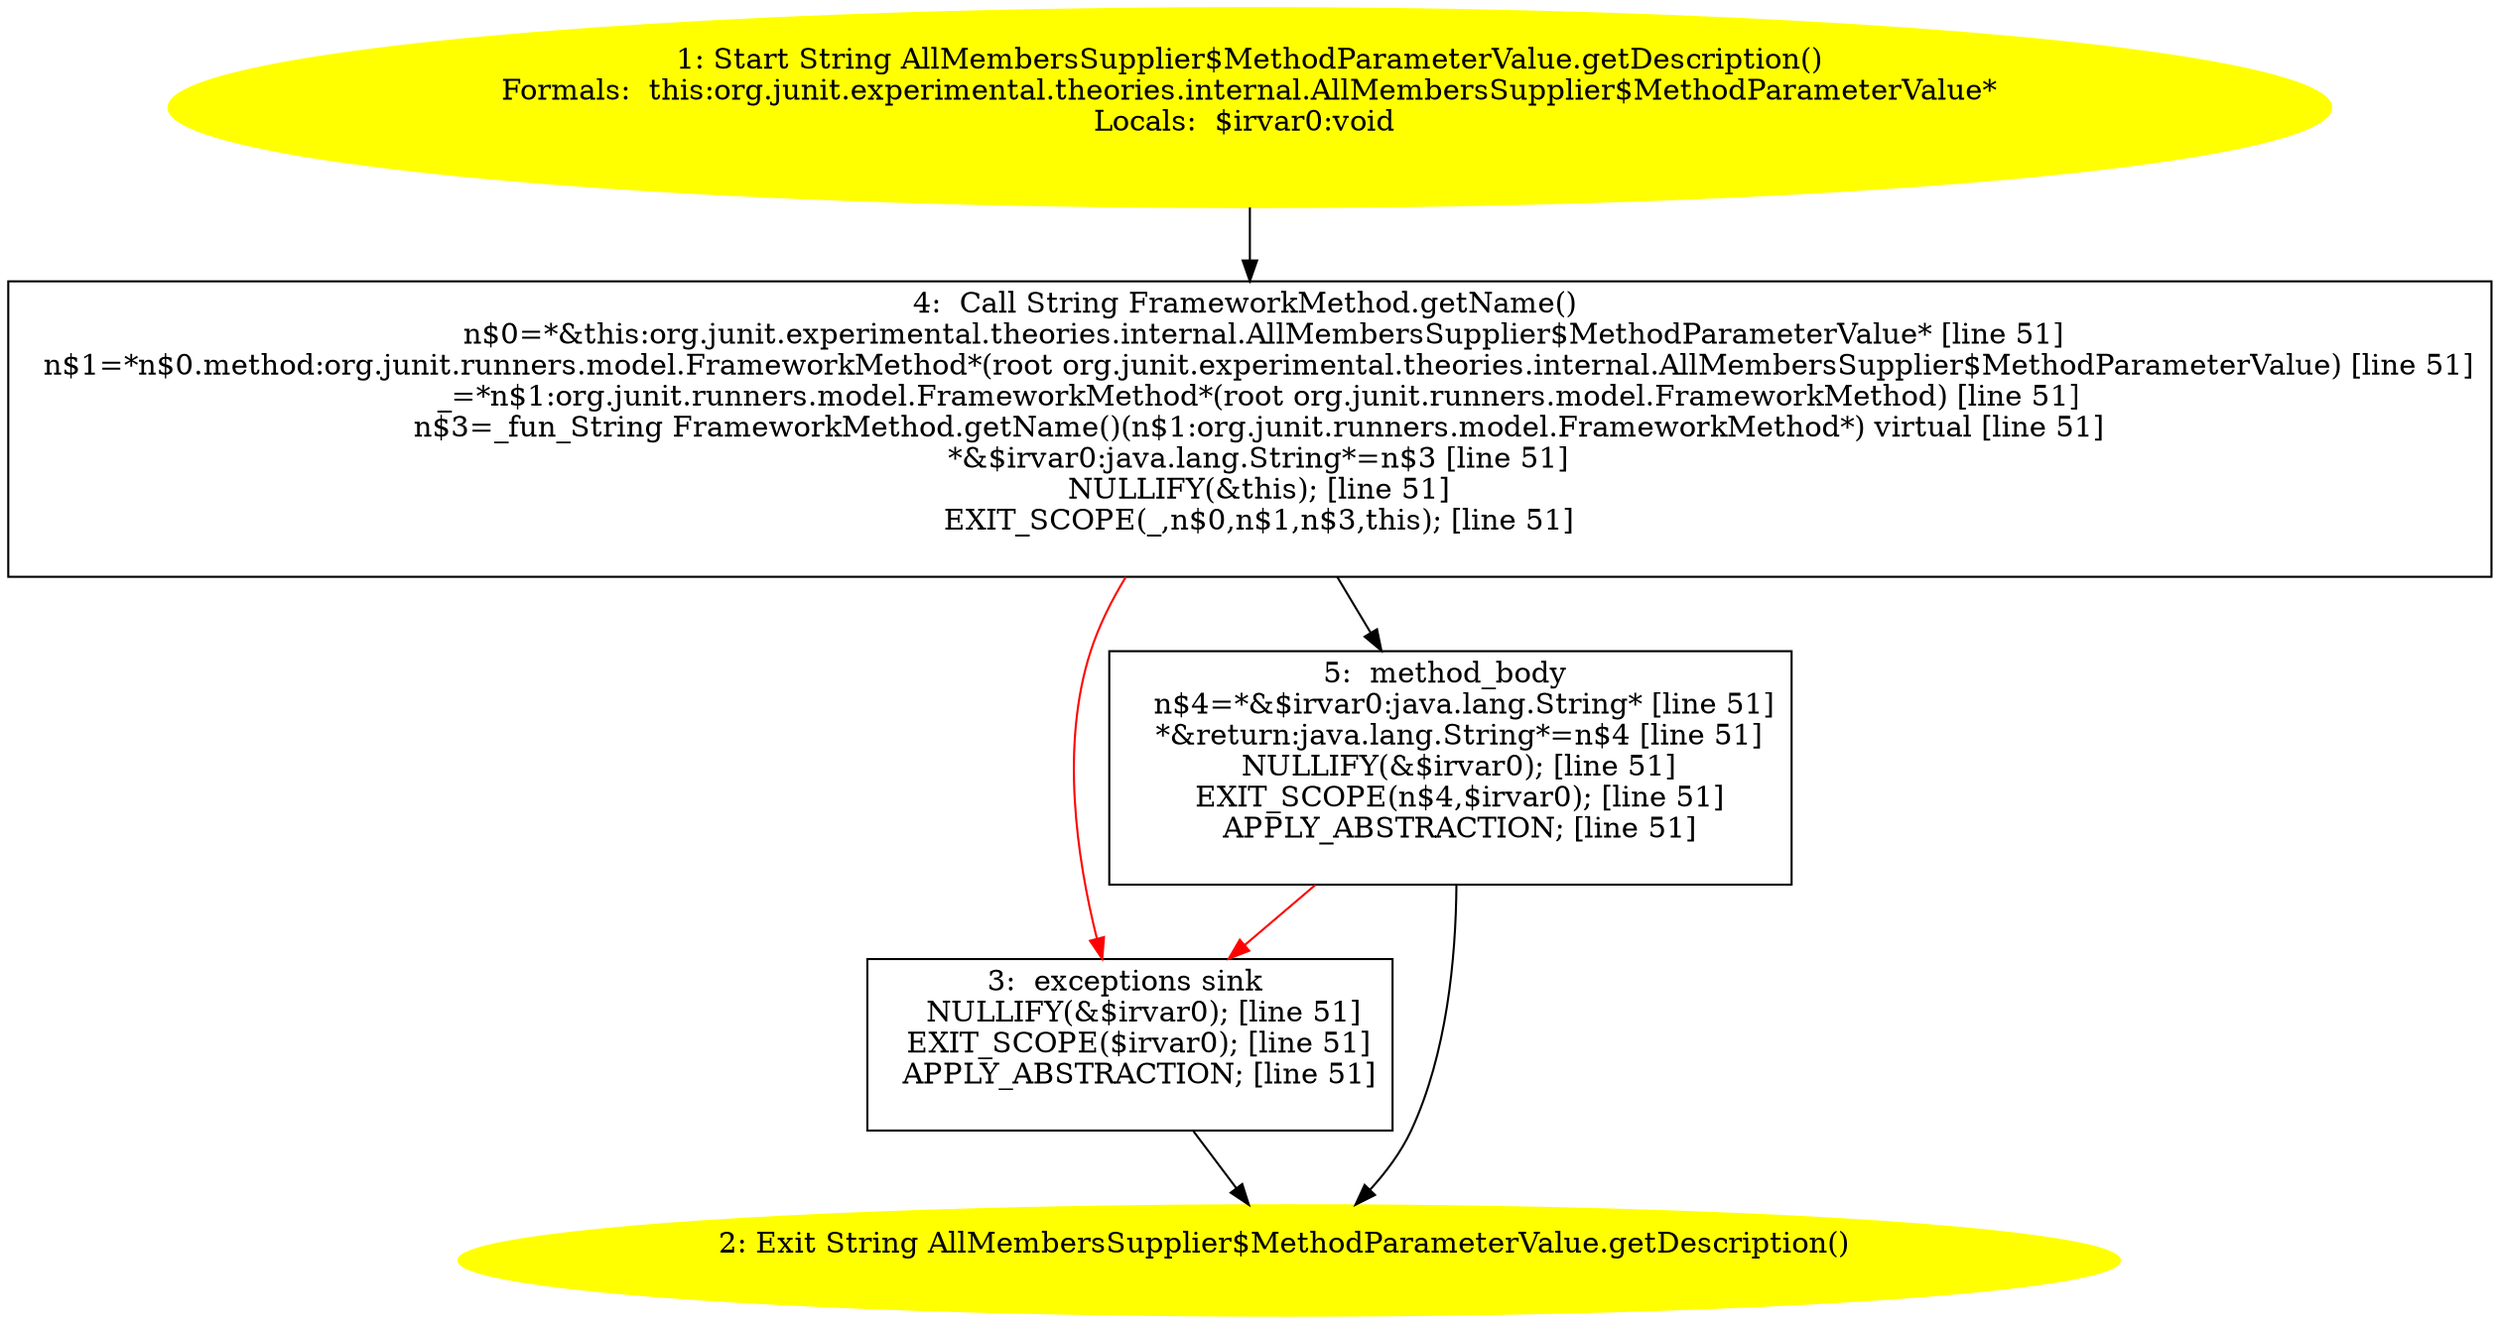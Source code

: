 /* @generated */
digraph cfg {
"org.junit.experimental.theories.internal.AllMembersSupplier$MethodParameterValue.getDescription():ja.0a8d68f368688a8912eb6069b8d8dbf7_1" [label="1: Start String AllMembersSupplier$MethodParameterValue.getDescription()\nFormals:  this:org.junit.experimental.theories.internal.AllMembersSupplier$MethodParameterValue*\nLocals:  $irvar0:void \n  " color=yellow style=filled]
	

	 "org.junit.experimental.theories.internal.AllMembersSupplier$MethodParameterValue.getDescription():ja.0a8d68f368688a8912eb6069b8d8dbf7_1" -> "org.junit.experimental.theories.internal.AllMembersSupplier$MethodParameterValue.getDescription():ja.0a8d68f368688a8912eb6069b8d8dbf7_4" ;
"org.junit.experimental.theories.internal.AllMembersSupplier$MethodParameterValue.getDescription():ja.0a8d68f368688a8912eb6069b8d8dbf7_2" [label="2: Exit String AllMembersSupplier$MethodParameterValue.getDescription() \n  " color=yellow style=filled]
	

"org.junit.experimental.theories.internal.AllMembersSupplier$MethodParameterValue.getDescription():ja.0a8d68f368688a8912eb6069b8d8dbf7_3" [label="3:  exceptions sink \n   NULLIFY(&$irvar0); [line 51]\n  EXIT_SCOPE($irvar0); [line 51]\n  APPLY_ABSTRACTION; [line 51]\n " shape="box"]
	

	 "org.junit.experimental.theories.internal.AllMembersSupplier$MethodParameterValue.getDescription():ja.0a8d68f368688a8912eb6069b8d8dbf7_3" -> "org.junit.experimental.theories.internal.AllMembersSupplier$MethodParameterValue.getDescription():ja.0a8d68f368688a8912eb6069b8d8dbf7_2" ;
"org.junit.experimental.theories.internal.AllMembersSupplier$MethodParameterValue.getDescription():ja.0a8d68f368688a8912eb6069b8d8dbf7_4" [label="4:  Call String FrameworkMethod.getName() \n   n$0=*&this:org.junit.experimental.theories.internal.AllMembersSupplier$MethodParameterValue* [line 51]\n  n$1=*n$0.method:org.junit.runners.model.FrameworkMethod*(root org.junit.experimental.theories.internal.AllMembersSupplier$MethodParameterValue) [line 51]\n  _=*n$1:org.junit.runners.model.FrameworkMethod*(root org.junit.runners.model.FrameworkMethod) [line 51]\n  n$3=_fun_String FrameworkMethod.getName()(n$1:org.junit.runners.model.FrameworkMethod*) virtual [line 51]\n  *&$irvar0:java.lang.String*=n$3 [line 51]\n  NULLIFY(&this); [line 51]\n  EXIT_SCOPE(_,n$0,n$1,n$3,this); [line 51]\n " shape="box"]
	

	 "org.junit.experimental.theories.internal.AllMembersSupplier$MethodParameterValue.getDescription():ja.0a8d68f368688a8912eb6069b8d8dbf7_4" -> "org.junit.experimental.theories.internal.AllMembersSupplier$MethodParameterValue.getDescription():ja.0a8d68f368688a8912eb6069b8d8dbf7_5" ;
	 "org.junit.experimental.theories.internal.AllMembersSupplier$MethodParameterValue.getDescription():ja.0a8d68f368688a8912eb6069b8d8dbf7_4" -> "org.junit.experimental.theories.internal.AllMembersSupplier$MethodParameterValue.getDescription():ja.0a8d68f368688a8912eb6069b8d8dbf7_3" [color="red" ];
"org.junit.experimental.theories.internal.AllMembersSupplier$MethodParameterValue.getDescription():ja.0a8d68f368688a8912eb6069b8d8dbf7_5" [label="5:  method_body \n   n$4=*&$irvar0:java.lang.String* [line 51]\n  *&return:java.lang.String*=n$4 [line 51]\n  NULLIFY(&$irvar0); [line 51]\n  EXIT_SCOPE(n$4,$irvar0); [line 51]\n  APPLY_ABSTRACTION; [line 51]\n " shape="box"]
	

	 "org.junit.experimental.theories.internal.AllMembersSupplier$MethodParameterValue.getDescription():ja.0a8d68f368688a8912eb6069b8d8dbf7_5" -> "org.junit.experimental.theories.internal.AllMembersSupplier$MethodParameterValue.getDescription():ja.0a8d68f368688a8912eb6069b8d8dbf7_2" ;
	 "org.junit.experimental.theories.internal.AllMembersSupplier$MethodParameterValue.getDescription():ja.0a8d68f368688a8912eb6069b8d8dbf7_5" -> "org.junit.experimental.theories.internal.AllMembersSupplier$MethodParameterValue.getDescription():ja.0a8d68f368688a8912eb6069b8d8dbf7_3" [color="red" ];
}

